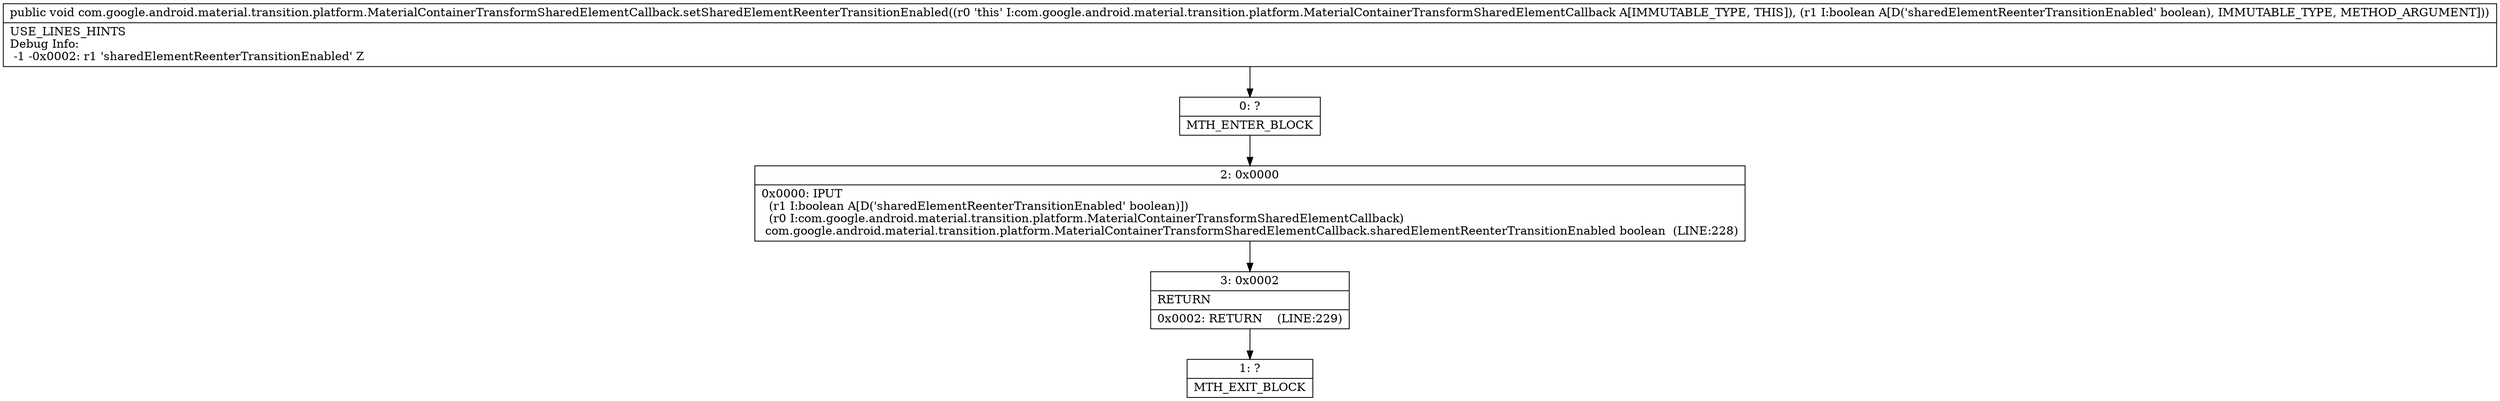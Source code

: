 digraph "CFG forcom.google.android.material.transition.platform.MaterialContainerTransformSharedElementCallback.setSharedElementReenterTransitionEnabled(Z)V" {
Node_0 [shape=record,label="{0\:\ ?|MTH_ENTER_BLOCK\l}"];
Node_2 [shape=record,label="{2\:\ 0x0000|0x0000: IPUT  \l  (r1 I:boolean A[D('sharedElementReenterTransitionEnabled' boolean)])\l  (r0 I:com.google.android.material.transition.platform.MaterialContainerTransformSharedElementCallback)\l com.google.android.material.transition.platform.MaterialContainerTransformSharedElementCallback.sharedElementReenterTransitionEnabled boolean  (LINE:228)\l}"];
Node_3 [shape=record,label="{3\:\ 0x0002|RETURN\l|0x0002: RETURN    (LINE:229)\l}"];
Node_1 [shape=record,label="{1\:\ ?|MTH_EXIT_BLOCK\l}"];
MethodNode[shape=record,label="{public void com.google.android.material.transition.platform.MaterialContainerTransformSharedElementCallback.setSharedElementReenterTransitionEnabled((r0 'this' I:com.google.android.material.transition.platform.MaterialContainerTransformSharedElementCallback A[IMMUTABLE_TYPE, THIS]), (r1 I:boolean A[D('sharedElementReenterTransitionEnabled' boolean), IMMUTABLE_TYPE, METHOD_ARGUMENT]))  | USE_LINES_HINTS\lDebug Info:\l  \-1 \-0x0002: r1 'sharedElementReenterTransitionEnabled' Z\l}"];
MethodNode -> Node_0;Node_0 -> Node_2;
Node_2 -> Node_3;
Node_3 -> Node_1;
}

